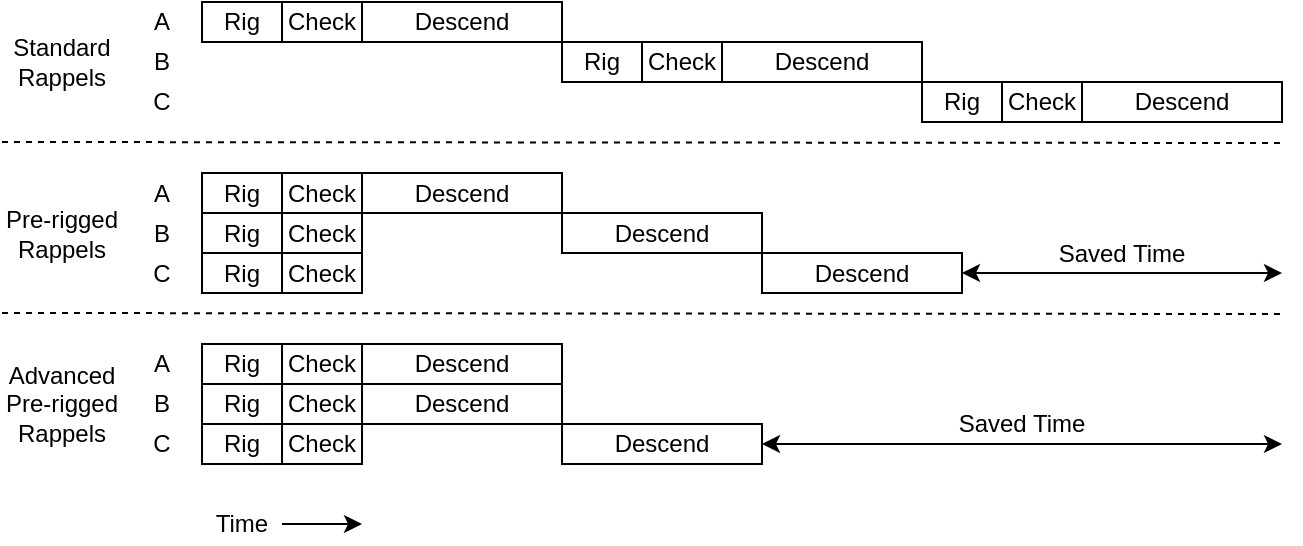<mxfile version="12.2.6" type="device" pages="1"><diagram id="fpzfqwt5WZdE0lfhmxfk" name="Page-1"><mxGraphModel dx="652" dy="428" grid="1" gridSize="10" guides="1" tooltips="1" connect="1" arrows="1" fold="1" page="1" pageScale="1" pageWidth="850" pageHeight="1100" math="0" shadow="0"><root><mxCell id="0"/><mxCell id="1" parent="0"/><mxCell id="TFqppuBjtNMhVDWCB9-8-1" value="Rig" style="rounded=0;whiteSpace=wrap;html=1;" parent="1" vertex="1"><mxGeometry x="200" y="120" width="40" height="20" as="geometry"/></mxCell><mxCell id="TFqppuBjtNMhVDWCB9-8-2" value="&lt;div&gt;Check&lt;/div&gt;" style="rounded=0;whiteSpace=wrap;html=1;" parent="1" vertex="1"><mxGeometry x="240" y="120" width="40" height="20" as="geometry"/></mxCell><mxCell id="TFqppuBjtNMhVDWCB9-8-3" value="Descend" style="rounded=0;whiteSpace=wrap;html=1;" parent="1" vertex="1"><mxGeometry x="280" y="120" width="100" height="20" as="geometry"/></mxCell><mxCell id="TFqppuBjtNMhVDWCB9-8-4" value="Rig" style="rounded=0;whiteSpace=wrap;html=1;" parent="1" vertex="1"><mxGeometry x="380" y="140" width="40" height="20" as="geometry"/></mxCell><mxCell id="TFqppuBjtNMhVDWCB9-8-5" value="&lt;div&gt;Check&lt;/div&gt;" style="rounded=0;whiteSpace=wrap;html=1;" parent="1" vertex="1"><mxGeometry x="420" y="140" width="40" height="20" as="geometry"/></mxCell><mxCell id="TFqppuBjtNMhVDWCB9-8-6" value="Descend" style="rounded=0;whiteSpace=wrap;html=1;" parent="1" vertex="1"><mxGeometry x="460" y="140" width="100" height="20" as="geometry"/></mxCell><mxCell id="TFqppuBjtNMhVDWCB9-8-7" value="Rig" style="rounded=0;whiteSpace=wrap;html=1;" parent="1" vertex="1"><mxGeometry x="560" y="160" width="40" height="20" as="geometry"/></mxCell><mxCell id="TFqppuBjtNMhVDWCB9-8-8" value="&lt;div&gt;Check&lt;/div&gt;" style="rounded=0;whiteSpace=wrap;html=1;" parent="1" vertex="1"><mxGeometry x="600" y="160" width="40" height="20" as="geometry"/></mxCell><mxCell id="TFqppuBjtNMhVDWCB9-8-9" value="Descend" style="rounded=0;whiteSpace=wrap;html=1;" parent="1" vertex="1"><mxGeometry x="640" y="160" width="100" height="20" as="geometry"/></mxCell><mxCell id="TFqppuBjtNMhVDWCB9-8-10" value="Rig" style="rounded=0;whiteSpace=wrap;html=1;" parent="1" vertex="1"><mxGeometry x="200" y="205.5" width="40" height="20" as="geometry"/></mxCell><mxCell id="TFqppuBjtNMhVDWCB9-8-11" value="&lt;div&gt;Check&lt;/div&gt;" style="rounded=0;whiteSpace=wrap;html=1;" parent="1" vertex="1"><mxGeometry x="240" y="205.5" width="40" height="20" as="geometry"/></mxCell><mxCell id="TFqppuBjtNMhVDWCB9-8-12" value="Descend" style="rounded=0;whiteSpace=wrap;html=1;" parent="1" vertex="1"><mxGeometry x="280" y="205.5" width="100" height="20" as="geometry"/></mxCell><mxCell id="TFqppuBjtNMhVDWCB9-8-13" value="Rig" style="rounded=0;whiteSpace=wrap;html=1;" parent="1" vertex="1"><mxGeometry x="200" y="225.5" width="40" height="20" as="geometry"/></mxCell><mxCell id="TFqppuBjtNMhVDWCB9-8-14" value="&lt;div&gt;Check&lt;/div&gt;" style="rounded=0;whiteSpace=wrap;html=1;" parent="1" vertex="1"><mxGeometry x="240" y="225.5" width="40" height="20" as="geometry"/></mxCell><mxCell id="TFqppuBjtNMhVDWCB9-8-15" value="Descend" style="rounded=0;whiteSpace=wrap;html=1;" parent="1" vertex="1"><mxGeometry x="380" y="225.5" width="100" height="20" as="geometry"/></mxCell><mxCell id="TFqppuBjtNMhVDWCB9-8-16" value="Rig" style="rounded=0;whiteSpace=wrap;html=1;" parent="1" vertex="1"><mxGeometry x="200" y="245.5" width="40" height="20" as="geometry"/></mxCell><mxCell id="TFqppuBjtNMhVDWCB9-8-17" value="&lt;div&gt;Check&lt;/div&gt;" style="rounded=0;whiteSpace=wrap;html=1;" parent="1" vertex="1"><mxGeometry x="240" y="245.5" width="40" height="20" as="geometry"/></mxCell><mxCell id="TFqppuBjtNMhVDWCB9-8-18" value="Descend" style="rounded=0;whiteSpace=wrap;html=1;" parent="1" vertex="1"><mxGeometry x="480" y="245.5" width="100" height="20" as="geometry"/></mxCell><mxCell id="TFqppuBjtNMhVDWCB9-8-22" value="A" style="text;html=1;strokeColor=none;fillColor=none;align=center;verticalAlign=middle;whiteSpace=wrap;rounded=0;" parent="1" vertex="1"><mxGeometry x="170" y="120" width="20" height="20" as="geometry"/></mxCell><mxCell id="TFqppuBjtNMhVDWCB9-8-26" value="B" style="text;html=1;strokeColor=none;fillColor=none;align=center;verticalAlign=middle;whiteSpace=wrap;rounded=0;" parent="1" vertex="1"><mxGeometry x="170" y="140" width="20" height="20" as="geometry"/></mxCell><mxCell id="TFqppuBjtNMhVDWCB9-8-27" value="&lt;div&gt;C&lt;/div&gt;" style="text;html=1;strokeColor=none;fillColor=none;align=center;verticalAlign=middle;whiteSpace=wrap;rounded=0;" parent="1" vertex="1"><mxGeometry x="170" y="160" width="20" height="20" as="geometry"/></mxCell><mxCell id="TFqppuBjtNMhVDWCB9-8-37" value="A" style="text;html=1;strokeColor=none;fillColor=none;align=center;verticalAlign=middle;whiteSpace=wrap;rounded=0;" parent="1" vertex="1"><mxGeometry x="170" y="205.5" width="20" height="20" as="geometry"/></mxCell><mxCell id="TFqppuBjtNMhVDWCB9-8-38" value="B" style="text;html=1;strokeColor=none;fillColor=none;align=center;verticalAlign=middle;whiteSpace=wrap;rounded=0;" parent="1" vertex="1"><mxGeometry x="170" y="225.5" width="20" height="20" as="geometry"/></mxCell><mxCell id="TFqppuBjtNMhVDWCB9-8-39" value="&lt;div&gt;C&lt;/div&gt;" style="text;html=1;strokeColor=none;fillColor=none;align=center;verticalAlign=middle;whiteSpace=wrap;rounded=0;" parent="1" vertex="1"><mxGeometry x="170" y="245.5" width="20" height="20" as="geometry"/></mxCell><mxCell id="TFqppuBjtNMhVDWCB9-8-40" value="" style="endArrow=classic;startArrow=classic;html=1;exitX=1;exitY=0.5;exitDx=0;exitDy=0;" parent="1" source="TFqppuBjtNMhVDWCB9-8-18" edge="1"><mxGeometry width="50" height="50" relative="1" as="geometry"><mxPoint x="590" y="255.5" as="sourcePoint"/><mxPoint x="740" y="255.5" as="targetPoint"/></mxGeometry></mxCell><mxCell id="TFqppuBjtNMhVDWCB9-8-41" value="Saved Time" style="text;html=1;strokeColor=none;fillColor=none;align=center;verticalAlign=middle;whiteSpace=wrap;rounded=0;" parent="1" vertex="1"><mxGeometry x="620" y="235.5" width="80" height="20" as="geometry"/></mxCell><mxCell id="TFqppuBjtNMhVDWCB9-8-42" value="&lt;div&gt;Pre-rigged&lt;/div&gt;&lt;div&gt;Rappels&lt;/div&gt;" style="text;html=1;strokeColor=none;fillColor=none;align=center;verticalAlign=middle;whiteSpace=wrap;rounded=0;" parent="1" vertex="1"><mxGeometry x="100" y="225.5" width="60" height="20" as="geometry"/></mxCell><mxCell id="TFqppuBjtNMhVDWCB9-8-43" value="&lt;div&gt;Standard&lt;/div&gt;&lt;div&gt;Rappels&lt;/div&gt;" style="text;html=1;strokeColor=none;fillColor=none;align=center;verticalAlign=middle;whiteSpace=wrap;rounded=0;" parent="1" vertex="1"><mxGeometry x="100" y="140" width="60" height="20" as="geometry"/></mxCell><mxCell id="TFqppuBjtNMhVDWCB9-8-44" value="" style="endArrow=none;dashed=1;html=1;" parent="1" edge="1"><mxGeometry width="50" height="50" relative="1" as="geometry"><mxPoint x="100" y="190" as="sourcePoint"/><mxPoint x="740" y="190.5" as="targetPoint"/></mxGeometry></mxCell><mxCell id="K9vzv-XOjZysX_W2oi0A-4" value="Rig" style="rounded=0;whiteSpace=wrap;html=1;" vertex="1" parent="1"><mxGeometry x="200" y="291" width="40" height="20" as="geometry"/></mxCell><mxCell id="K9vzv-XOjZysX_W2oi0A-5" value="&lt;div&gt;Check&lt;/div&gt;" style="rounded=0;whiteSpace=wrap;html=1;" vertex="1" parent="1"><mxGeometry x="240" y="291" width="40" height="20" as="geometry"/></mxCell><mxCell id="K9vzv-XOjZysX_W2oi0A-6" value="Descend" style="rounded=0;whiteSpace=wrap;html=1;" vertex="1" parent="1"><mxGeometry x="280" y="291" width="100" height="20" as="geometry"/></mxCell><mxCell id="K9vzv-XOjZysX_W2oi0A-7" value="Rig" style="rounded=0;whiteSpace=wrap;html=1;" vertex="1" parent="1"><mxGeometry x="200" y="311" width="40" height="20" as="geometry"/></mxCell><mxCell id="K9vzv-XOjZysX_W2oi0A-8" value="&lt;div&gt;Check&lt;/div&gt;" style="rounded=0;whiteSpace=wrap;html=1;" vertex="1" parent="1"><mxGeometry x="240" y="311" width="40" height="20" as="geometry"/></mxCell><mxCell id="K9vzv-XOjZysX_W2oi0A-9" value="Descend" style="rounded=0;whiteSpace=wrap;html=1;" vertex="1" parent="1"><mxGeometry x="280" y="311" width="100" height="20" as="geometry"/></mxCell><mxCell id="K9vzv-XOjZysX_W2oi0A-10" value="Rig" style="rounded=0;whiteSpace=wrap;html=1;" vertex="1" parent="1"><mxGeometry x="200" y="331" width="40" height="20" as="geometry"/></mxCell><mxCell id="K9vzv-XOjZysX_W2oi0A-11" value="&lt;div&gt;Check&lt;/div&gt;" style="rounded=0;whiteSpace=wrap;html=1;" vertex="1" parent="1"><mxGeometry x="240" y="331" width="40" height="20" as="geometry"/></mxCell><mxCell id="K9vzv-XOjZysX_W2oi0A-12" value="Descend" style="rounded=0;whiteSpace=wrap;html=1;" vertex="1" parent="1"><mxGeometry x="380" y="331" width="100" height="20" as="geometry"/></mxCell><mxCell id="K9vzv-XOjZysX_W2oi0A-13" value="A" style="text;html=1;strokeColor=none;fillColor=none;align=center;verticalAlign=middle;whiteSpace=wrap;rounded=0;" vertex="1" parent="1"><mxGeometry x="170" y="291" width="20" height="20" as="geometry"/></mxCell><mxCell id="K9vzv-XOjZysX_W2oi0A-14" value="B" style="text;html=1;strokeColor=none;fillColor=none;align=center;verticalAlign=middle;whiteSpace=wrap;rounded=0;" vertex="1" parent="1"><mxGeometry x="170" y="311" width="20" height="20" as="geometry"/></mxCell><mxCell id="K9vzv-XOjZysX_W2oi0A-15" value="&lt;div&gt;C&lt;/div&gt;" style="text;html=1;strokeColor=none;fillColor=none;align=center;verticalAlign=middle;whiteSpace=wrap;rounded=0;" vertex="1" parent="1"><mxGeometry x="170" y="331" width="20" height="20" as="geometry"/></mxCell><mxCell id="K9vzv-XOjZysX_W2oi0A-16" value="" style="endArrow=classic;startArrow=classic;html=1;exitX=1;exitY=0.5;exitDx=0;exitDy=0;" edge="1" parent="1" source="K9vzv-XOjZysX_W2oi0A-12"><mxGeometry width="50" height="50" relative="1" as="geometry"><mxPoint x="590" y="341" as="sourcePoint"/><mxPoint x="740" y="341" as="targetPoint"/></mxGeometry></mxCell><mxCell id="K9vzv-XOjZysX_W2oi0A-17" value="Saved Time" style="text;html=1;strokeColor=none;fillColor=none;align=center;verticalAlign=middle;whiteSpace=wrap;rounded=0;" vertex="1" parent="1"><mxGeometry x="570" y="321" width="80" height="20" as="geometry"/></mxCell><mxCell id="K9vzv-XOjZysX_W2oi0A-18" value="Advanced&lt;div&gt;Pre-rigged&lt;/div&gt;&lt;div&gt;Rappels&lt;/div&gt;" style="text;html=1;strokeColor=none;fillColor=none;align=center;verticalAlign=middle;whiteSpace=wrap;rounded=0;" vertex="1" parent="1"><mxGeometry x="100" y="311" width="60" height="20" as="geometry"/></mxCell><mxCell id="K9vzv-XOjZysX_W2oi0A-19" value="" style="endArrow=none;dashed=1;html=1;" edge="1" parent="1"><mxGeometry width="50" height="50" relative="1" as="geometry"><mxPoint x="100" y="275.5" as="sourcePoint"/><mxPoint x="740" y="276" as="targetPoint"/></mxGeometry></mxCell><mxCell id="K9vzv-XOjZysX_W2oi0A-20" value="&lt;div&gt;Time&lt;/div&gt;" style="text;html=1;strokeColor=none;fillColor=none;align=center;verticalAlign=middle;whiteSpace=wrap;rounded=0;" vertex="1" parent="1"><mxGeometry x="200" y="371" width="40" height="20" as="geometry"/></mxCell><mxCell id="K9vzv-XOjZysX_W2oi0A-21" value="" style="endArrow=classic;html=1;" edge="1" parent="1"><mxGeometry width="50" height="50" relative="1" as="geometry"><mxPoint x="240" y="381" as="sourcePoint"/><mxPoint x="280" y="381" as="targetPoint"/></mxGeometry></mxCell></root></mxGraphModel></diagram></mxfile>